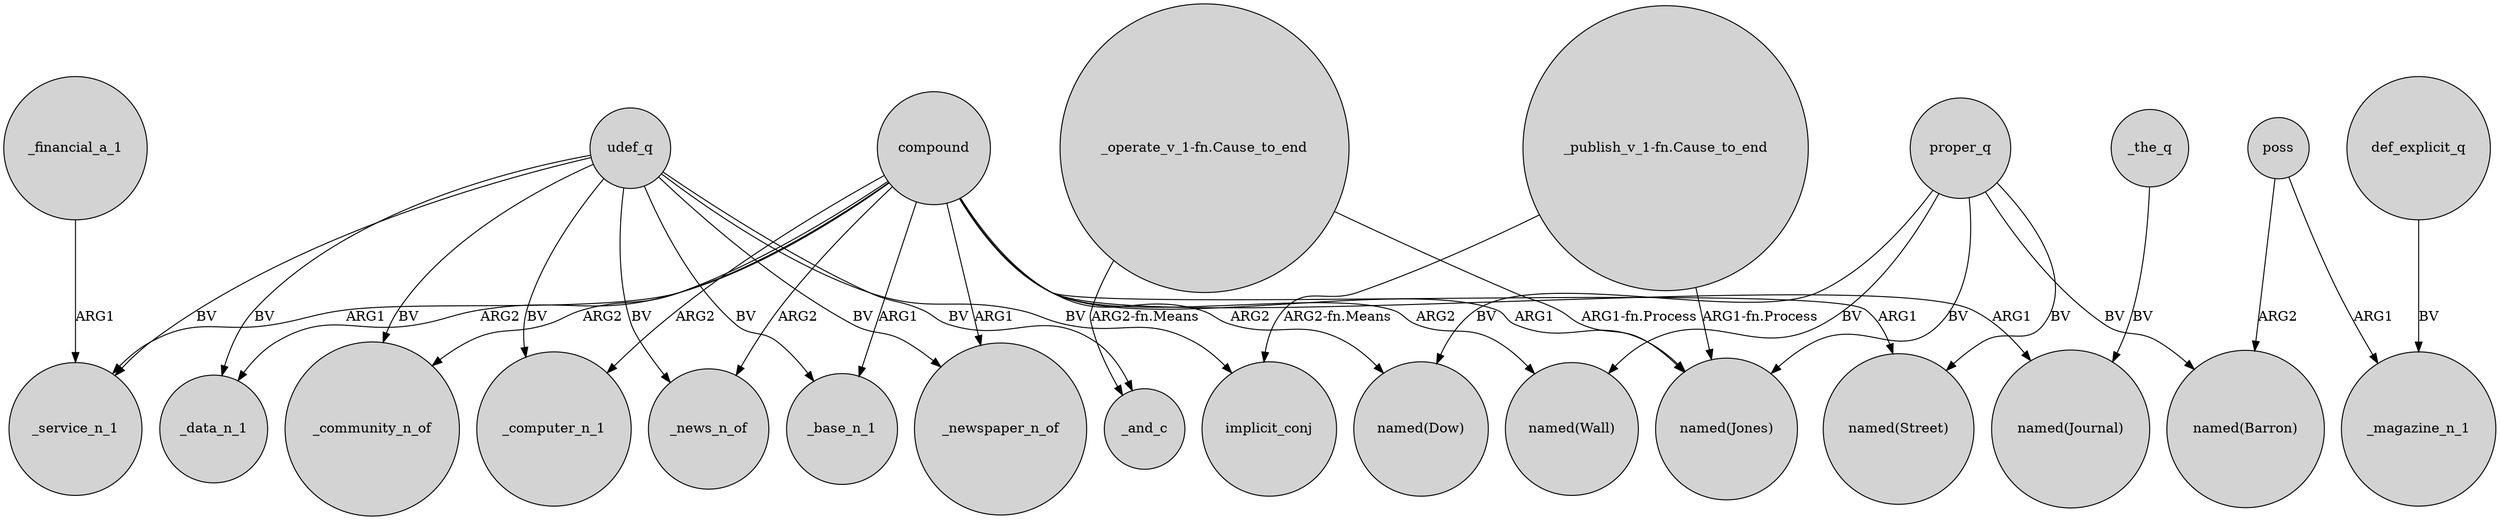digraph {
	node [shape=circle style=filled]
	udef_q -> _service_n_1 [label=BV]
	udef_q -> _news_n_of [label=BV]
	compound -> "named(Jones)" [label=ARG1]
	"_operate_v_1-fn.Cause_to_end" -> "named(Jones)" [label="ARG1-fn.Process"]
	"_publish_v_1-fn.Cause_to_end" -> implicit_conj [label="ARG2-fn.Means"]
	_financial_a_1 -> _service_n_1 [label=ARG1]
	compound -> _computer_n_1 [label=ARG2]
	compound -> "named(Journal)" [label=ARG1]
	udef_q -> _and_c [label=BV]
	udef_q -> _newspaper_n_of [label=BV]
	compound -> "named(Wall)" [label=ARG2]
	poss -> "named(Barron)" [label=ARG2]
	compound -> "named(Street)" [label=ARG1]
	udef_q -> _computer_n_1 [label=BV]
	proper_q -> "named(Barron)" [label=BV]
	proper_q -> "named(Jones)" [label=BV]
	proper_q -> "named(Dow)" [label=BV]
	"_publish_v_1-fn.Cause_to_end" -> "named(Jones)" [label="ARG1-fn.Process"]
	compound -> _newspaper_n_of [label=ARG1]
	compound -> _base_n_1 [label=ARG1]
	compound -> "named(Dow)" [label=ARG2]
	udef_q -> _community_n_of [label=BV]
	proper_q -> "named(Wall)" [label=BV]
	udef_q -> _base_n_1 [label=BV]
	compound -> _news_n_of [label=ARG2]
	compound -> _data_n_1 [label=ARG2]
	_the_q -> "named(Journal)" [label=BV]
	proper_q -> "named(Street)" [label=BV]
	compound -> _service_n_1 [label=ARG1]
	"_operate_v_1-fn.Cause_to_end" -> _and_c [label="ARG2-fn.Means"]
	udef_q -> implicit_conj [label=BV]
	poss -> _magazine_n_1 [label=ARG1]
	compound -> _community_n_of [label=ARG2]
	def_explicit_q -> _magazine_n_1 [label=BV]
	udef_q -> _data_n_1 [label=BV]
}
